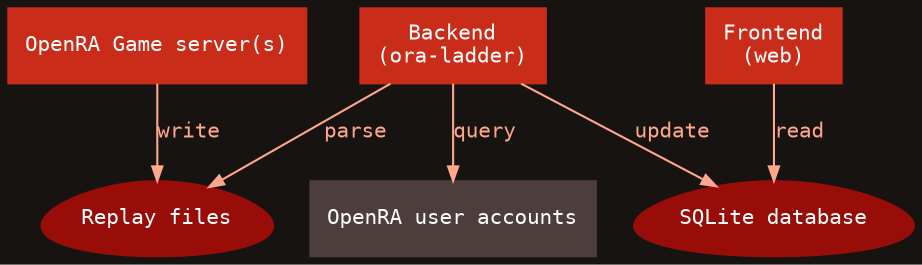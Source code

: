 digraph {
  bgcolor="#171310"

  node[style=filled,shape=box,color="#c92d19",fontcolor="#ffffff",fontsize=10,fontname=Monospace]
  gameserver         [label="OpenRA Game server(s)"]
  backend            [label="Backend\n(ora-ladder)"]
  frontend           [label="Frontend\n(web)"]
  openrauseraccounts [label="OpenRA user accounts",color="#4d3d3d"]

  node[shape=egg,color="#990d09"]
  replays [label="Replay files"]
  db      [label="SQLite database"]

  edge[color="#ffa78d",fontcolor="#ffa78d",fontsize=10,fontname=Monospace,arrowsize=0.7]
  gameserver -> replays            [label="write"]
  backend    -> replays            [label="parse"]
  backend    -> openrauseraccounts [label="query"]
  backend    -> db                 [label="update"]
  frontend   -> db                 [label="read"]
}
